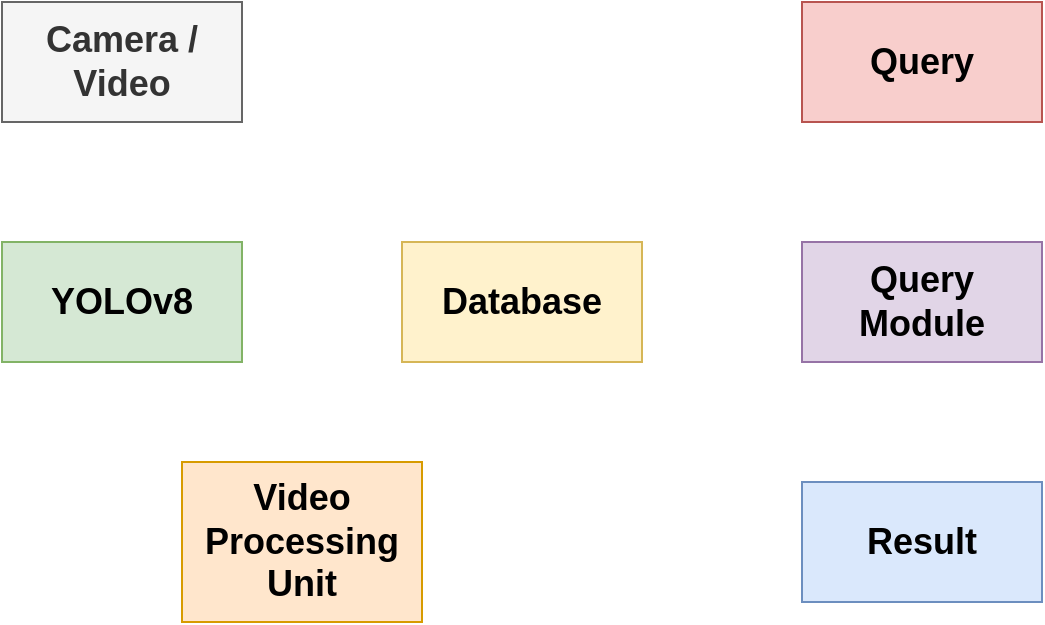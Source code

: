 <mxfile version="24.1.0" type="github">
  <diagram name="第 1 页" id="UTuLHGuxZR27ZDXFJd-G">
    <mxGraphModel dx="464" dy="646" grid="1" gridSize="10" guides="1" tooltips="1" connect="1" arrows="1" fold="1" page="0" pageScale="1" pageWidth="827" pageHeight="1169" math="0" shadow="0">
      <root>
        <mxCell id="0" />
        <mxCell id="1" parent="0" />
        <mxCell id="bFbZyVQcEV-2A0geEAq5-1" value="&lt;font size=&quot;1&quot; style=&quot;&quot;&gt;&lt;b style=&quot;font-size: 18px;&quot;&gt;Camera / Video&lt;/b&gt;&lt;/font&gt;" style="rounded=0;whiteSpace=wrap;html=1;fillColor=#f5f5f5;strokeColor=#666666;fontColor=#333333;" vertex="1" parent="1">
          <mxGeometry x="120" y="120" width="120" height="60" as="geometry" />
        </mxCell>
        <mxCell id="bFbZyVQcEV-2A0geEAq5-2" value="&lt;font size=&quot;1&quot; style=&quot;&quot;&gt;&lt;b style=&quot;font-size: 18px;&quot;&gt;YOLOv8&lt;/b&gt;&lt;/font&gt;" style="rounded=0;whiteSpace=wrap;html=1;fillColor=#d5e8d4;strokeColor=#82b366;" vertex="1" parent="1">
          <mxGeometry x="120" y="240" width="120" height="60" as="geometry" />
        </mxCell>
        <mxCell id="bFbZyVQcEV-2A0geEAq5-3" value="&lt;font size=&quot;1&quot; style=&quot;&quot;&gt;&lt;b style=&quot;font-size: 18px;&quot;&gt;Database&lt;/b&gt;&lt;/font&gt;" style="rounded=0;whiteSpace=wrap;html=1;fillColor=#fff2cc;strokeColor=#d6b656;" vertex="1" parent="1">
          <mxGeometry x="320" y="240" width="120" height="60" as="geometry" />
        </mxCell>
        <mxCell id="bFbZyVQcEV-2A0geEAq5-4" value="&lt;font size=&quot;1&quot; style=&quot;&quot;&gt;&lt;b style=&quot;font-size: 18px;&quot;&gt;Video Processing Unit&lt;/b&gt;&lt;/font&gt;" style="rounded=0;whiteSpace=wrap;html=1;fillColor=#ffe6cc;strokeColor=#d79b00;" vertex="1" parent="1">
          <mxGeometry x="210" y="350" width="120" height="80" as="geometry" />
        </mxCell>
        <mxCell id="bFbZyVQcEV-2A0geEAq5-5" value="&lt;font size=&quot;1&quot; style=&quot;&quot;&gt;&lt;b style=&quot;font-size: 18px;&quot;&gt;Query Module&lt;/b&gt;&lt;/font&gt;" style="rounded=0;whiteSpace=wrap;html=1;fillColor=#e1d5e7;strokeColor=#9673a6;" vertex="1" parent="1">
          <mxGeometry x="520" y="240" width="120" height="60" as="geometry" />
        </mxCell>
        <mxCell id="bFbZyVQcEV-2A0geEAq5-6" value="&lt;font size=&quot;1&quot; style=&quot;&quot;&gt;&lt;b style=&quot;font-size: 18px;&quot;&gt;Result&lt;/b&gt;&lt;/font&gt;" style="rounded=0;whiteSpace=wrap;html=1;fillColor=#dae8fc;strokeColor=#6c8ebf;" vertex="1" parent="1">
          <mxGeometry x="520" y="360" width="120" height="60" as="geometry" />
        </mxCell>
        <mxCell id="bFbZyVQcEV-2A0geEAq5-7" value="&lt;font size=&quot;1&quot; style=&quot;&quot;&gt;&lt;b style=&quot;font-size: 18px;&quot;&gt;Query&lt;/b&gt;&lt;/font&gt;" style="rounded=0;whiteSpace=wrap;html=1;fillColor=#f8cecc;strokeColor=#b85450;" vertex="1" parent="1">
          <mxGeometry x="520" y="120" width="120" height="60" as="geometry" />
        </mxCell>
      </root>
    </mxGraphModel>
  </diagram>
</mxfile>
